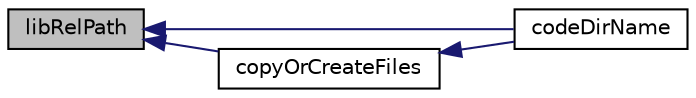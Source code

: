 digraph "libRelPath"
{
  bgcolor="transparent";
  edge [fontname="Helvetica",fontsize="10",labelfontname="Helvetica",labelfontsize="10"];
  node [fontname="Helvetica",fontsize="10",shape=record];
  rankdir="LR";
  Node722 [label="libRelPath",height=0.2,width=0.4,color="black", fillcolor="grey75", style="filled", fontcolor="black"];
  Node722 -> Node723 [dir="back",color="midnightblue",fontsize="10",style="solid",fontname="Helvetica"];
  Node723 [label="codeDirName",height=0.2,width=0.4,color="black",URL="$a27189.html#a03583b008e55aa52fecb01f0df03b665",tooltip="Return the code-dirname. "];
  Node722 -> Node724 [dir="back",color="midnightblue",fontsize="10",style="solid",fontname="Helvetica"];
  Node724 [label="copyOrCreateFiles",height=0.2,width=0.4,color="black",URL="$a27189.html#a249bc10e4d99e27de0ee2960ef67516f",tooltip="Copy/create files prior to compilation. "];
  Node724 -> Node723 [dir="back",color="midnightblue",fontsize="10",style="solid",fontname="Helvetica"];
}

